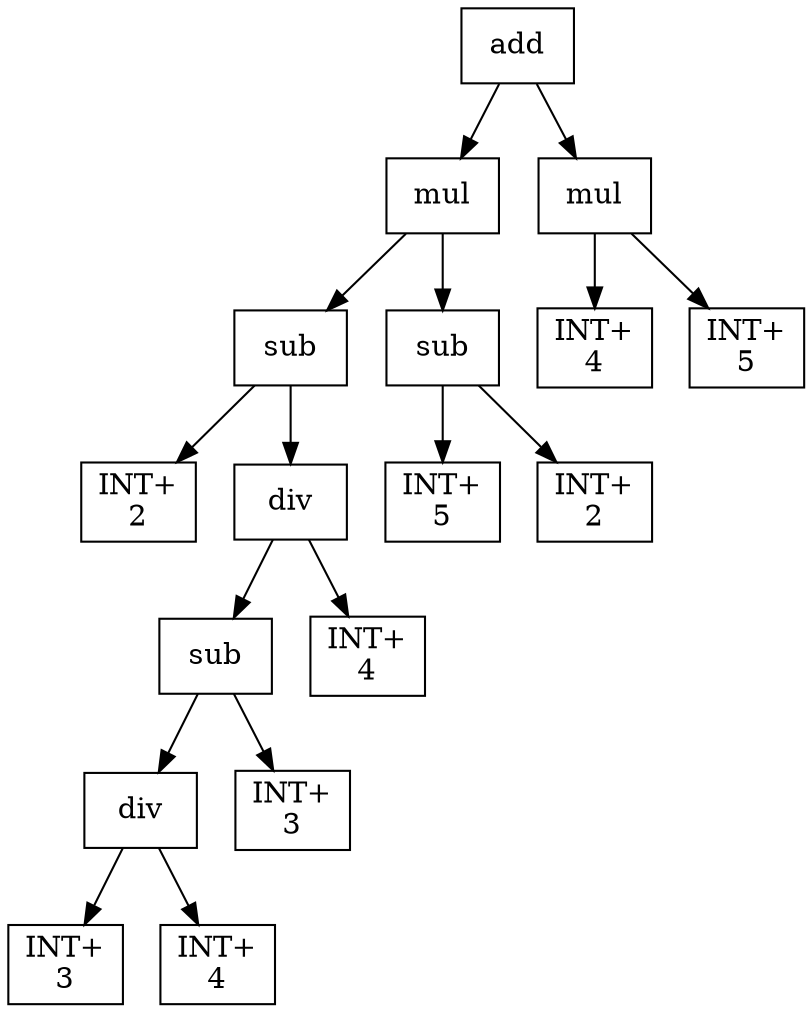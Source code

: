 digraph expr {
  node [shape=box];
  n1 [label="add"];
  n2 [label="mul"];
  n3 [label="sub"];
  n4 [label="INT+\n2"];
  n5 [label="div"];
  n6 [label="sub"];
  n7 [label="div"];
  n8 [label="INT+\n3"];
  n9 [label="INT+\n4"];
  n7 -> n8;
  n7 -> n9;
  n10 [label="INT+\n3"];
  n6 -> n7;
  n6 -> n10;
  n11 [label="INT+\n4"];
  n5 -> n6;
  n5 -> n11;
  n3 -> n4;
  n3 -> n5;
  n12 [label="sub"];
  n13 [label="INT+\n5"];
  n14 [label="INT+\n2"];
  n12 -> n13;
  n12 -> n14;
  n2 -> n3;
  n2 -> n12;
  n15 [label="mul"];
  n16 [label="INT+\n4"];
  n17 [label="INT+\n5"];
  n15 -> n16;
  n15 -> n17;
  n1 -> n2;
  n1 -> n15;
}